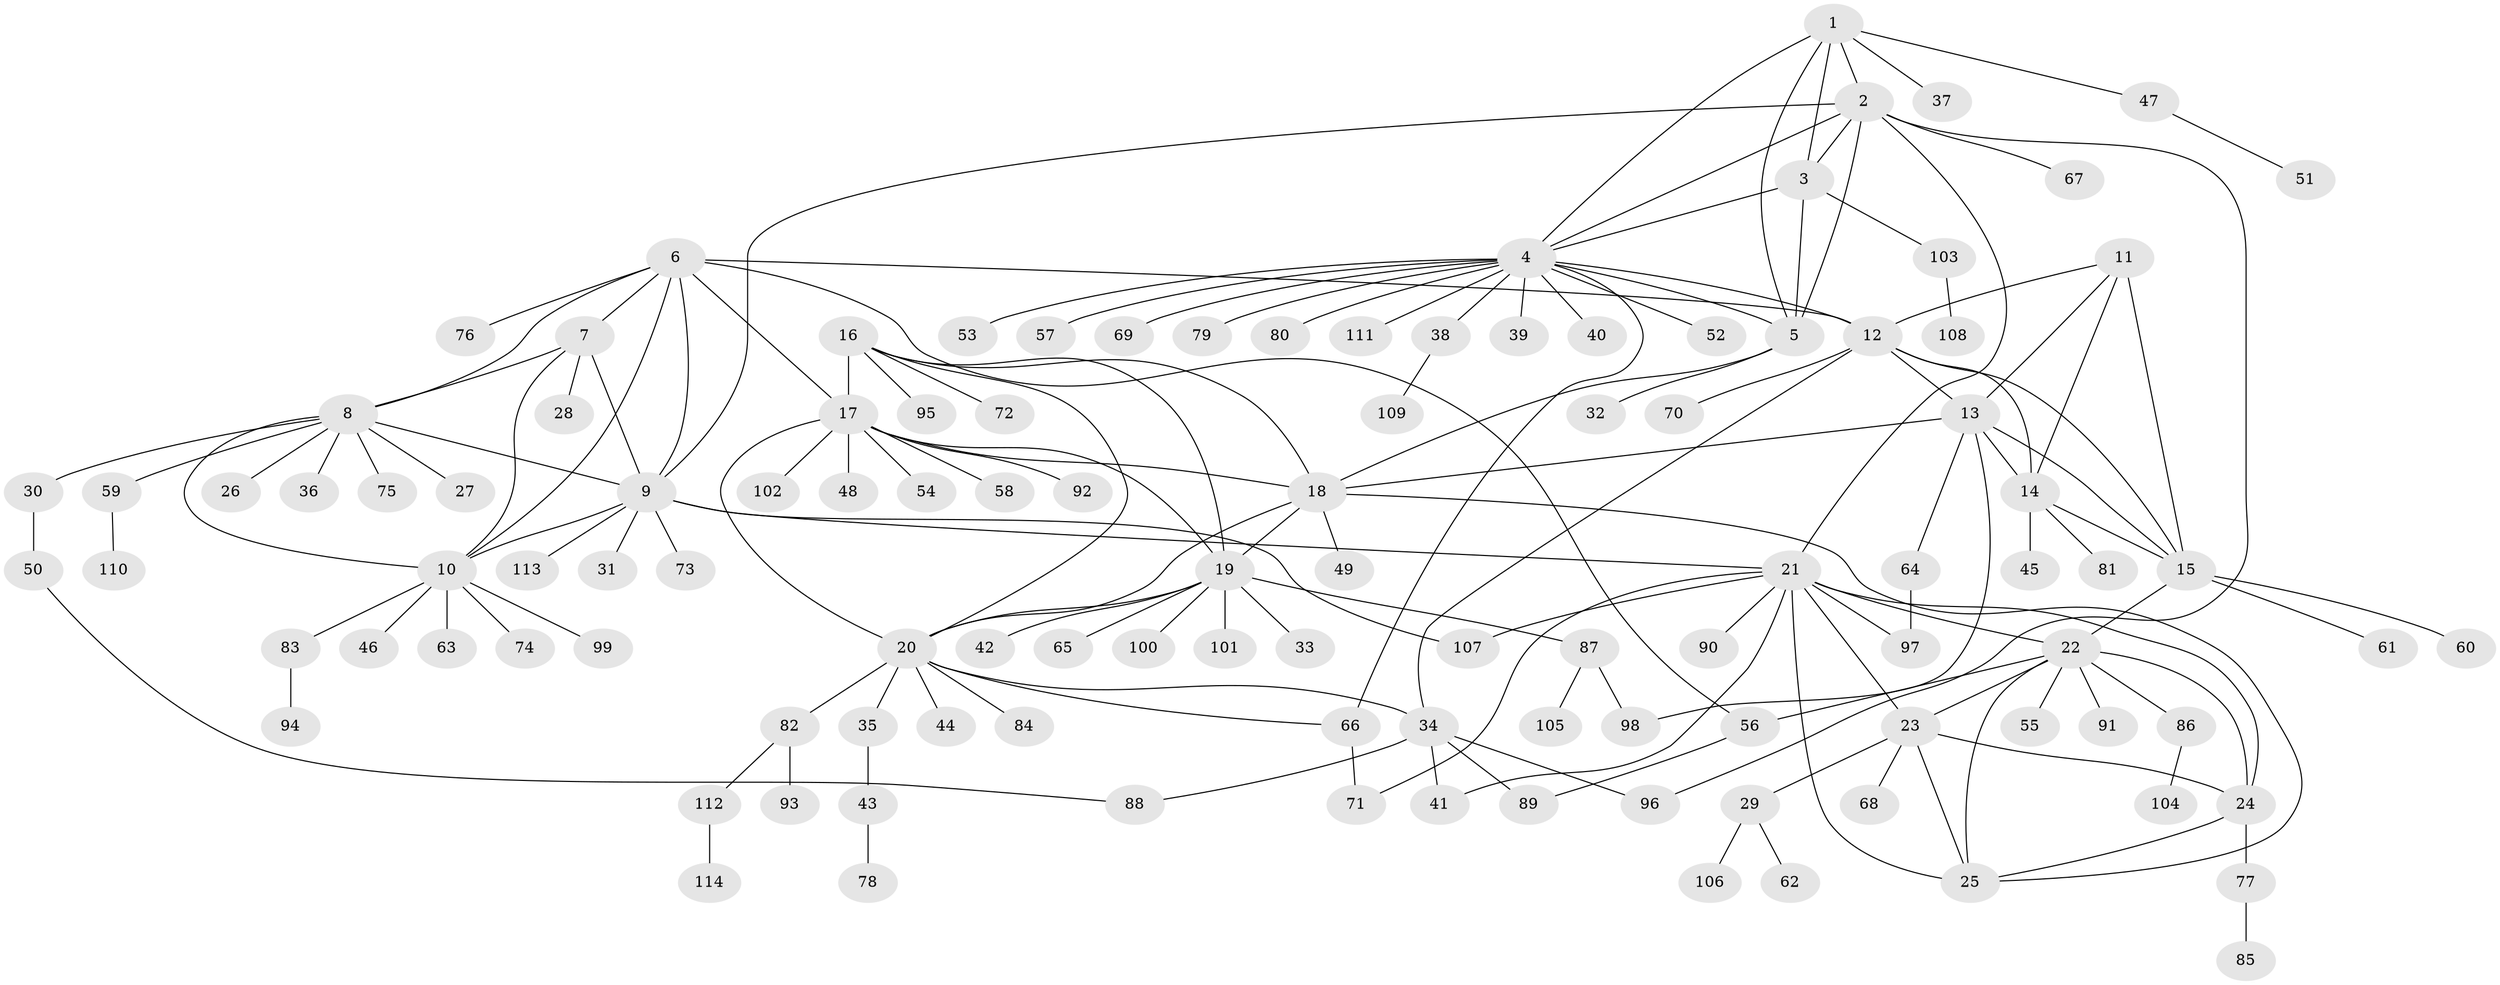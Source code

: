 // Generated by graph-tools (version 1.1) at 2025/16/03/09/25 04:16:04]
// undirected, 114 vertices, 160 edges
graph export_dot {
graph [start="1"]
  node [color=gray90,style=filled];
  1;
  2;
  3;
  4;
  5;
  6;
  7;
  8;
  9;
  10;
  11;
  12;
  13;
  14;
  15;
  16;
  17;
  18;
  19;
  20;
  21;
  22;
  23;
  24;
  25;
  26;
  27;
  28;
  29;
  30;
  31;
  32;
  33;
  34;
  35;
  36;
  37;
  38;
  39;
  40;
  41;
  42;
  43;
  44;
  45;
  46;
  47;
  48;
  49;
  50;
  51;
  52;
  53;
  54;
  55;
  56;
  57;
  58;
  59;
  60;
  61;
  62;
  63;
  64;
  65;
  66;
  67;
  68;
  69;
  70;
  71;
  72;
  73;
  74;
  75;
  76;
  77;
  78;
  79;
  80;
  81;
  82;
  83;
  84;
  85;
  86;
  87;
  88;
  89;
  90;
  91;
  92;
  93;
  94;
  95;
  96;
  97;
  98;
  99;
  100;
  101;
  102;
  103;
  104;
  105;
  106;
  107;
  108;
  109;
  110;
  111;
  112;
  113;
  114;
  1 -- 2;
  1 -- 3;
  1 -- 4;
  1 -- 5;
  1 -- 37;
  1 -- 47;
  2 -- 3;
  2 -- 4;
  2 -- 5;
  2 -- 9;
  2 -- 21;
  2 -- 67;
  2 -- 96;
  3 -- 4;
  3 -- 5;
  3 -- 103;
  4 -- 5;
  4 -- 12;
  4 -- 38;
  4 -- 39;
  4 -- 40;
  4 -- 52;
  4 -- 53;
  4 -- 57;
  4 -- 66;
  4 -- 69;
  4 -- 79;
  4 -- 80;
  4 -- 111;
  5 -- 18;
  5 -- 32;
  6 -- 7;
  6 -- 8;
  6 -- 9;
  6 -- 10;
  6 -- 12;
  6 -- 17;
  6 -- 56;
  6 -- 76;
  7 -- 8;
  7 -- 9;
  7 -- 10;
  7 -- 28;
  8 -- 9;
  8 -- 10;
  8 -- 26;
  8 -- 27;
  8 -- 30;
  8 -- 36;
  8 -- 59;
  8 -- 75;
  9 -- 10;
  9 -- 21;
  9 -- 31;
  9 -- 73;
  9 -- 107;
  9 -- 113;
  10 -- 46;
  10 -- 63;
  10 -- 74;
  10 -- 83;
  10 -- 99;
  11 -- 12;
  11 -- 13;
  11 -- 14;
  11 -- 15;
  12 -- 13;
  12 -- 14;
  12 -- 15;
  12 -- 34;
  12 -- 70;
  13 -- 14;
  13 -- 15;
  13 -- 18;
  13 -- 64;
  13 -- 98;
  14 -- 15;
  14 -- 45;
  14 -- 81;
  15 -- 22;
  15 -- 60;
  15 -- 61;
  16 -- 17;
  16 -- 18;
  16 -- 19;
  16 -- 20;
  16 -- 72;
  16 -- 95;
  17 -- 18;
  17 -- 19;
  17 -- 20;
  17 -- 48;
  17 -- 54;
  17 -- 58;
  17 -- 92;
  17 -- 102;
  18 -- 19;
  18 -- 20;
  18 -- 25;
  18 -- 49;
  19 -- 20;
  19 -- 33;
  19 -- 42;
  19 -- 65;
  19 -- 87;
  19 -- 100;
  19 -- 101;
  20 -- 34;
  20 -- 35;
  20 -- 44;
  20 -- 66;
  20 -- 82;
  20 -- 84;
  21 -- 22;
  21 -- 23;
  21 -- 24;
  21 -- 25;
  21 -- 41;
  21 -- 71;
  21 -- 90;
  21 -- 97;
  21 -- 107;
  22 -- 23;
  22 -- 24;
  22 -- 25;
  22 -- 55;
  22 -- 56;
  22 -- 86;
  22 -- 91;
  23 -- 24;
  23 -- 25;
  23 -- 29;
  23 -- 68;
  24 -- 25;
  24 -- 77;
  29 -- 62;
  29 -- 106;
  30 -- 50;
  34 -- 41;
  34 -- 88;
  34 -- 89;
  34 -- 96;
  35 -- 43;
  38 -- 109;
  43 -- 78;
  47 -- 51;
  50 -- 88;
  56 -- 89;
  59 -- 110;
  64 -- 97;
  66 -- 71;
  77 -- 85;
  82 -- 93;
  82 -- 112;
  83 -- 94;
  86 -- 104;
  87 -- 98;
  87 -- 105;
  103 -- 108;
  112 -- 114;
}
